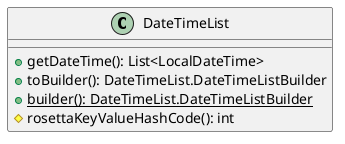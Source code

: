 @startuml

    class DateTimeList [[DateTimeList.html]] {
        +getDateTime(): List<LocalDateTime>
        +toBuilder(): DateTimeList.DateTimeListBuilder
        {static} +builder(): DateTimeList.DateTimeListBuilder
        #rosettaKeyValueHashCode(): int
    }

@enduml
